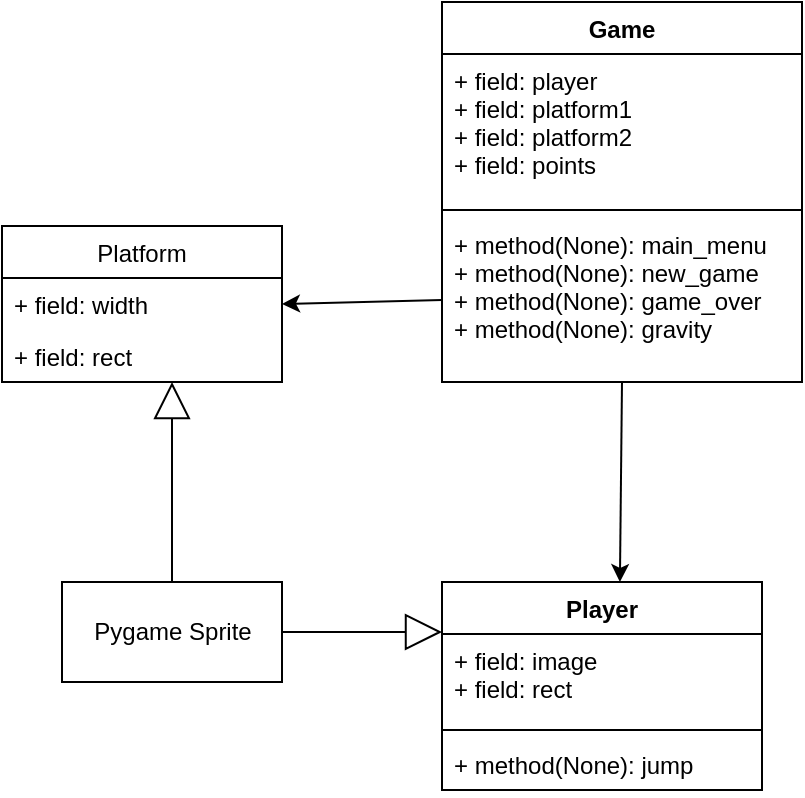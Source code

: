 <mxfile version="20.7.4" type="google"><diagram id="C5RBs43oDa-KdzZeNtuy" name="Page-1"><mxGraphModel grid="1" page="1" gridSize="10" guides="1" tooltips="1" connect="1" arrows="1" fold="1" pageScale="1" pageWidth="827" pageHeight="1169" math="0" shadow="0"><root><mxCell id="WIyWlLk6GJQsqaUBKTNV-0"/><mxCell id="WIyWlLk6GJQsqaUBKTNV-1" parent="WIyWlLk6GJQsqaUBKTNV-0"/><mxCell id="ka8-qgxqP6s4OnMzLh31-6" value="" style="endArrow=classic;html=1;rounded=0;entryX=0.556;entryY=0;entryDx=0;entryDy=0;exitX=0.5;exitY=1;exitDx=0;exitDy=0;exitPerimeter=0;entryPerimeter=0;" edge="1" parent="WIyWlLk6GJQsqaUBKTNV-1" source="ka8-qgxqP6s4OnMzLh31-30" target="ka8-qgxqP6s4OnMzLh31-14"><mxGeometry width="50" height="50" relative="1" as="geometry"><mxPoint x="415" y="380" as="sourcePoint"/><mxPoint x="415" y="280" as="targetPoint"/></mxGeometry></mxCell><mxCell id="ka8-qgxqP6s4OnMzLh31-7" value="" style="endArrow=classic;html=1;rounded=0;exitX=0;exitY=0.5;exitDx=0;exitDy=0;entryX=1;entryY=0.5;entryDx=0;entryDy=0;" edge="1" parent="WIyWlLk6GJQsqaUBKTNV-1" source="ka8-qgxqP6s4OnMzLh31-30" target="ka8-qgxqP6s4OnMzLh31-24"><mxGeometry width="50" height="50" relative="1" as="geometry"><mxPoint x="280" y="255" as="sourcePoint"/><mxPoint x="360" y="255" as="targetPoint"/></mxGeometry></mxCell><mxCell id="ka8-qgxqP6s4OnMzLh31-8" value="Pygame Sprite" style="html=1;" vertex="1" parent="WIyWlLk6GJQsqaUBKTNV-1"><mxGeometry x="170" y="380" width="110" height="50" as="geometry"/></mxCell><mxCell id="ka8-qgxqP6s4OnMzLh31-11" value="" style="endArrow=block;endSize=16;endFill=0;html=1;rounded=0;entryX=0;entryY=0.5;entryDx=0;entryDy=0;exitX=1;exitY=0.5;exitDx=0;exitDy=0;" edge="1" parent="WIyWlLk6GJQsqaUBKTNV-1" source="ka8-qgxqP6s4OnMzLh31-8"><mxGeometry width="160" relative="1" as="geometry"><mxPoint x="280" y="450" as="sourcePoint"/><mxPoint x="360" y="405" as="targetPoint"/></mxGeometry></mxCell><mxCell id="ka8-qgxqP6s4OnMzLh31-13" value="" style="endArrow=block;endSize=16;endFill=0;html=1;rounded=0;exitX=0.5;exitY=0;exitDx=0;exitDy=0;entryX=0.5;entryY=1;entryDx=0;entryDy=0;" edge="1" parent="WIyWlLk6GJQsqaUBKTNV-1" source="ka8-qgxqP6s4OnMzLh31-8"><mxGeometry width="160" relative="1" as="geometry"><mxPoint x="330" y="410" as="sourcePoint"/><mxPoint x="225" y="280" as="targetPoint"/></mxGeometry></mxCell><mxCell id="ka8-qgxqP6s4OnMzLh31-14" value="Player" style="swimlane;fontStyle=1;align=center;verticalAlign=top;childLayout=stackLayout;horizontal=1;startSize=26;horizontalStack=0;resizeParent=1;resizeParentMax=0;resizeLast=0;collapsible=1;marginBottom=0;" vertex="1" parent="WIyWlLk6GJQsqaUBKTNV-1"><mxGeometry x="360" y="380" width="160" height="104" as="geometry"/></mxCell><mxCell id="ka8-qgxqP6s4OnMzLh31-15" value="+ field: image&#10;+ field: rect" style="text;strokeColor=none;fillColor=none;align=left;verticalAlign=top;spacingLeft=4;spacingRight=4;overflow=hidden;rotatable=0;points=[[0,0.5],[1,0.5]];portConstraint=eastwest;" vertex="1" parent="ka8-qgxqP6s4OnMzLh31-14"><mxGeometry y="26" width="160" height="44" as="geometry"/></mxCell><mxCell id="ka8-qgxqP6s4OnMzLh31-16" value="" style="line;strokeWidth=1;fillColor=none;align=left;verticalAlign=middle;spacingTop=-1;spacingLeft=3;spacingRight=3;rotatable=0;labelPosition=right;points=[];portConstraint=eastwest;strokeColor=inherit;" vertex="1" parent="ka8-qgxqP6s4OnMzLh31-14"><mxGeometry y="70" width="160" height="8" as="geometry"/></mxCell><mxCell id="ka8-qgxqP6s4OnMzLh31-17" value="+ method(None): jump" style="text;strokeColor=none;fillColor=none;align=left;verticalAlign=top;spacingLeft=4;spacingRight=4;overflow=hidden;rotatable=0;points=[[0,0.5],[1,0.5]];portConstraint=eastwest;" vertex="1" parent="ka8-qgxqP6s4OnMzLh31-14"><mxGeometry y="78" width="160" height="26" as="geometry"/></mxCell><mxCell id="ka8-qgxqP6s4OnMzLh31-23" value="Platform" style="swimlane;fontStyle=0;childLayout=stackLayout;horizontal=1;startSize=26;fillColor=none;horizontalStack=0;resizeParent=1;resizeParentMax=0;resizeLast=0;collapsible=1;marginBottom=0;" vertex="1" parent="WIyWlLk6GJQsqaUBKTNV-1"><mxGeometry x="140" y="202" width="140" height="78" as="geometry"/></mxCell><mxCell id="ka8-qgxqP6s4OnMzLh31-24" value="+ field: width" style="text;strokeColor=none;fillColor=none;align=left;verticalAlign=top;spacingLeft=4;spacingRight=4;overflow=hidden;rotatable=0;points=[[0,0.5],[1,0.5]];portConstraint=eastwest;" vertex="1" parent="ka8-qgxqP6s4OnMzLh31-23"><mxGeometry y="26" width="140" height="26" as="geometry"/></mxCell><mxCell id="ka8-qgxqP6s4OnMzLh31-25" value="+ field: rect" style="text;strokeColor=none;fillColor=none;align=left;verticalAlign=top;spacingLeft=4;spacingRight=4;overflow=hidden;rotatable=0;points=[[0,0.5],[1,0.5]];portConstraint=eastwest;" vertex="1" parent="ka8-qgxqP6s4OnMzLh31-23"><mxGeometry y="52" width="140" height="26" as="geometry"/></mxCell><mxCell id="ka8-qgxqP6s4OnMzLh31-27" value="Game" style="swimlane;fontStyle=1;align=center;verticalAlign=top;childLayout=stackLayout;horizontal=1;startSize=26;horizontalStack=0;resizeParent=1;resizeParentMax=0;resizeLast=0;collapsible=1;marginBottom=0;" vertex="1" parent="WIyWlLk6GJQsqaUBKTNV-1"><mxGeometry x="360" y="90" width="180" height="190" as="geometry"/></mxCell><mxCell id="ka8-qgxqP6s4OnMzLh31-28" value="+ field: player&#10;+ field: platform1&#10;+ field: platform2&#10;+ field: points" style="text;strokeColor=none;fillColor=none;align=left;verticalAlign=top;spacingLeft=4;spacingRight=4;overflow=hidden;rotatable=0;points=[[0,0.5],[1,0.5]];portConstraint=eastwest;" vertex="1" parent="ka8-qgxqP6s4OnMzLh31-27"><mxGeometry y="26" width="180" height="74" as="geometry"/></mxCell><mxCell id="ka8-qgxqP6s4OnMzLh31-29" value="" style="line;strokeWidth=1;fillColor=none;align=left;verticalAlign=middle;spacingTop=-1;spacingLeft=3;spacingRight=3;rotatable=0;labelPosition=right;points=[];portConstraint=eastwest;strokeColor=inherit;" vertex="1" parent="ka8-qgxqP6s4OnMzLh31-27"><mxGeometry y="100" width="180" height="8" as="geometry"/></mxCell><mxCell id="ka8-qgxqP6s4OnMzLh31-30" value="+ method(None): main_menu&#10;+ method(None): new_game&#10;+ method(None): game_over&#10;+ method(None): gravity" style="text;strokeColor=none;fillColor=none;align=left;verticalAlign=top;spacingLeft=4;spacingRight=4;overflow=hidden;rotatable=0;points=[[0,0.5],[1,0.5]];portConstraint=eastwest;" vertex="1" parent="ka8-qgxqP6s4OnMzLh31-27"><mxGeometry y="108" width="180" height="82" as="geometry"/></mxCell></root></mxGraphModel></diagram></mxfile>